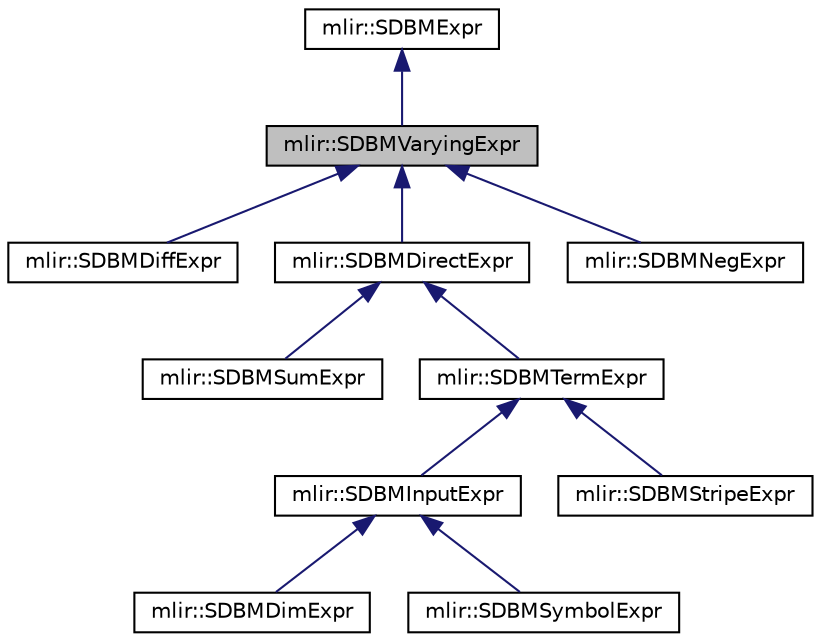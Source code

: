 digraph "mlir::SDBMVaryingExpr"
{
  bgcolor="transparent";
  edge [fontname="Helvetica",fontsize="10",labelfontname="Helvetica",labelfontsize="10"];
  node [fontname="Helvetica",fontsize="10",shape=record];
  Node0 [label="mlir::SDBMVaryingExpr",height=0.2,width=0.4,color="black", fillcolor="grey75", style="filled", fontcolor="black"];
  Node1 -> Node0 [dir="back",color="midnightblue",fontsize="10",style="solid",fontname="Helvetica"];
  Node1 [label="mlir::SDBMExpr",height=0.2,width=0.4,color="black",URL="$classmlir_1_1SDBMExpr.html",tooltip="Striped Difference-Bounded Matrix (SDBM) expression is a base left-hand side expression for the SDBM ..."];
  Node0 -> Node2 [dir="back",color="midnightblue",fontsize="10",style="solid",fontname="Helvetica"];
  Node2 [label="mlir::SDBMDiffExpr",height=0.2,width=0.4,color="black",URL="$classmlir_1_1SDBMDiffExpr.html",tooltip="SDBM difference expression. "];
  Node0 -> Node3 [dir="back",color="midnightblue",fontsize="10",style="solid",fontname="Helvetica"];
  Node3 [label="mlir::SDBMDirectExpr",height=0.2,width=0.4,color="black",URL="$classmlir_1_1SDBMDirectExpr.html",tooltip="SDBM direct expression includes exactly one variable (symbol or dimension), which is not negated in t..."];
  Node3 -> Node4 [dir="back",color="midnightblue",fontsize="10",style="solid",fontname="Helvetica"];
  Node4 [label="mlir::SDBMSumExpr",height=0.2,width=0.4,color="black",URL="$classmlir_1_1SDBMSumExpr.html",tooltip="SDBM sum expression. LHS is a term expression and RHS is a constant. "];
  Node3 -> Node5 [dir="back",color="midnightblue",fontsize="10",style="solid",fontname="Helvetica"];
  Node5 [label="mlir::SDBMTermExpr",height=0.2,width=0.4,color="black",URL="$classmlir_1_1SDBMTermExpr.html",tooltip="SDBM term expression can be one of: "];
  Node5 -> Node6 [dir="back",color="midnightblue",fontsize="10",style="solid",fontname="Helvetica"];
  Node6 [label="mlir::SDBMInputExpr",height=0.2,width=0.4,color="black",URL="$classmlir_1_1SDBMInputExpr.html",tooltip="SDBM \"input\" variable expression can be either a dimension identifier or a symbol identifier..."];
  Node6 -> Node7 [dir="back",color="midnightblue",fontsize="10",style="solid",fontname="Helvetica"];
  Node7 [label="mlir::SDBMDimExpr",height=0.2,width=0.4,color="black",URL="$classmlir_1_1SDBMDimExpr.html",tooltip="SDBM dimension expression. "];
  Node6 -> Node8 [dir="back",color="midnightblue",fontsize="10",style="solid",fontname="Helvetica"];
  Node8 [label="mlir::SDBMSymbolExpr",height=0.2,width=0.4,color="black",URL="$classmlir_1_1SDBMSymbolExpr.html",tooltip="SDBM symbol expression. "];
  Node5 -> Node9 [dir="back",color="midnightblue",fontsize="10",style="solid",fontname="Helvetica"];
  Node9 [label="mlir::SDBMStripeExpr",height=0.2,width=0.4,color="black",URL="$classmlir_1_1SDBMStripeExpr.html",tooltip="SDBM stripe expression \"x # C\" where \"x\" is a term expression, \"C\" is a constant expression and \"#\" i..."];
  Node0 -> Node10 [dir="back",color="midnightblue",fontsize="10",style="solid",fontname="Helvetica"];
  Node10 [label="mlir::SDBMNegExpr",height=0.2,width=0.4,color="black",URL="$classmlir_1_1SDBMNegExpr.html",tooltip="Negation of an SDBM variable expression. "];
}
